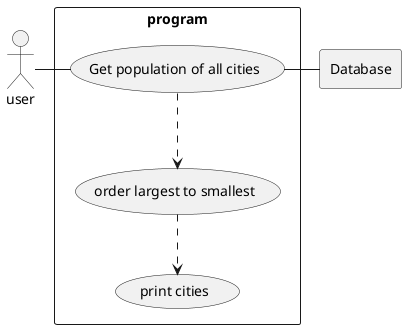 @startuml

actor user as "user"

rectangle Database

rectangle "program" {
    usecase UC4 as "Get population of all cities"
    usecase UCa as "order largest to smallest"
    usecase UCb as "print cities"

    user - UC4
    UC4 ..> UCa
    UCa ..> UCb

    UC4 - Database
}

@enduml